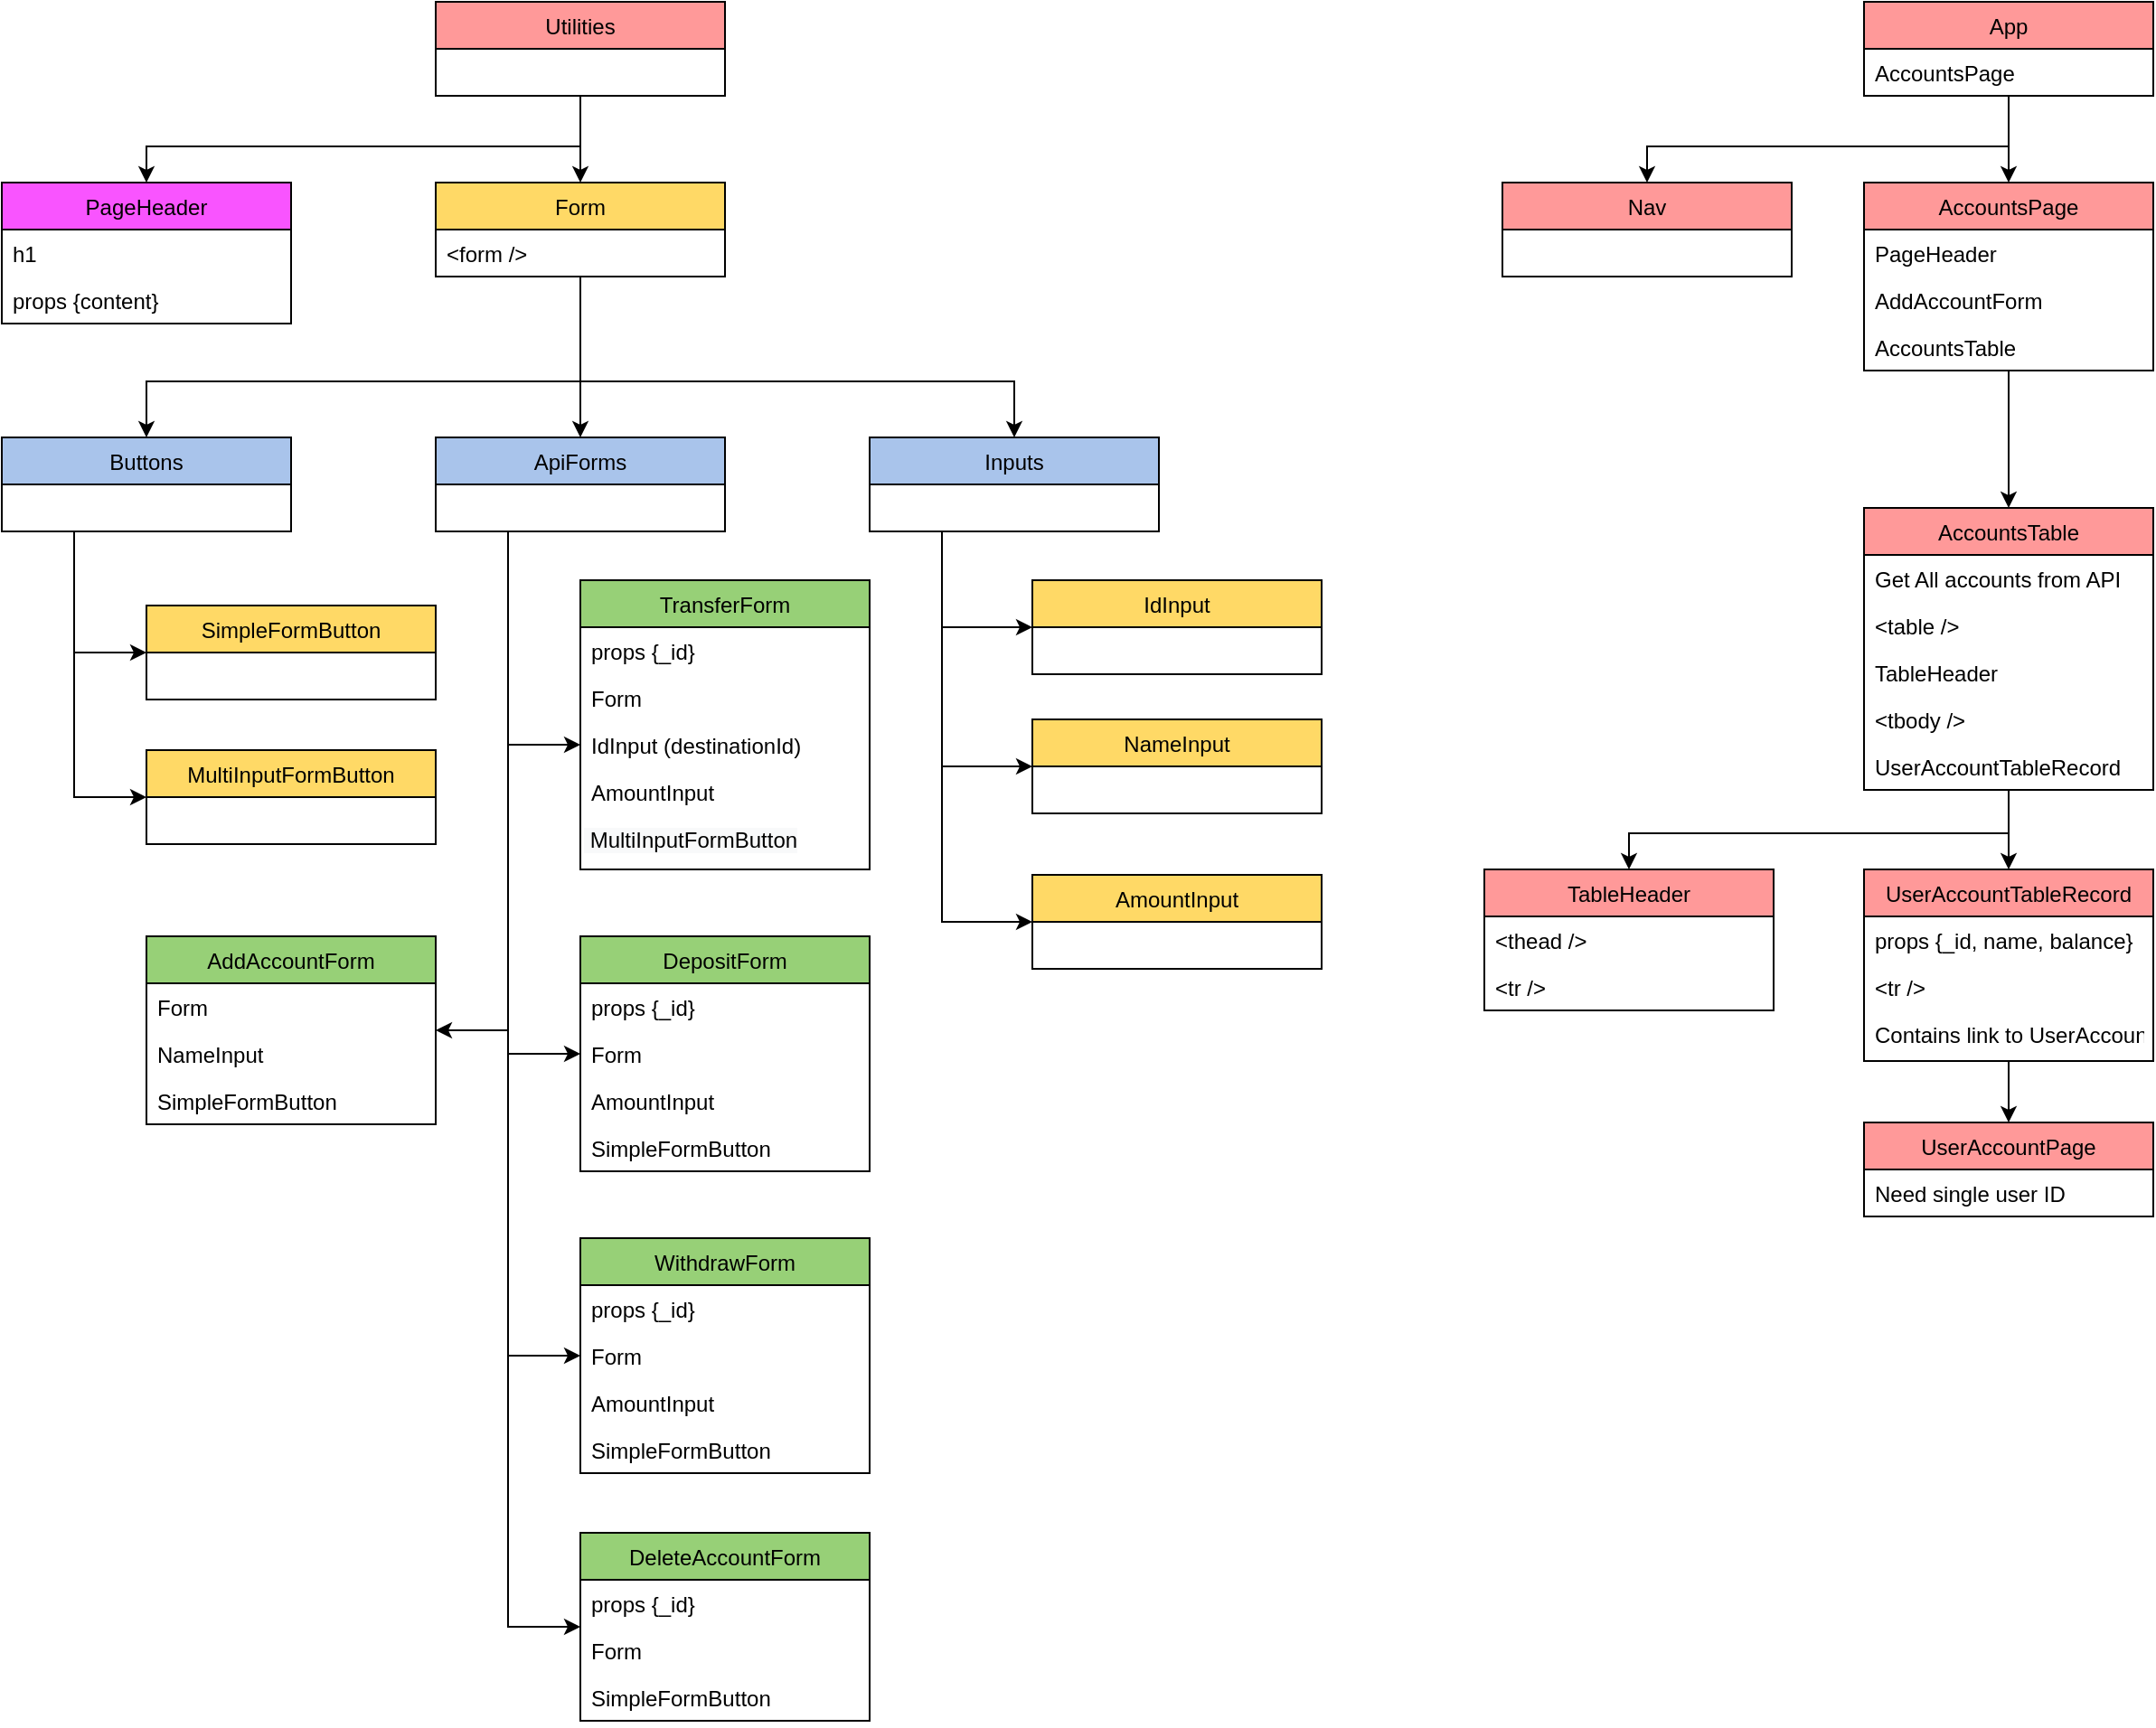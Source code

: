 <mxfile version="14.7.2" type="device"><diagram id="oZaKRLMcsHGucPhEcsXH" name="Page-1"><mxGraphModel dx="3048" dy="1009" grid="1" gridSize="10" guides="1" tooltips="1" connect="1" arrows="1" fold="1" page="1" pageScale="1" pageWidth="1169" pageHeight="1654" math="0" shadow="0"><root><mxCell id="0"/><mxCell id="1" parent="0"/><mxCell id="9vhXa7gc6AhrvOmEVeZ7-134" style="edgeStyle=orthogonalEdgeStyle;rounded=0;orthogonalLoop=1;jettySize=auto;html=1;entryX=0.5;entryY=0;entryDx=0;entryDy=0;" edge="1" parent="1" source="9vhXa7gc6AhrvOmEVeZ7-1" target="9vhXa7gc6AhrvOmEVeZ7-5"><mxGeometry relative="1" as="geometry"/></mxCell><mxCell id="9vhXa7gc6AhrvOmEVeZ7-135" style="edgeStyle=orthogonalEdgeStyle;rounded=0;orthogonalLoop=1;jettySize=auto;html=1;" edge="1" parent="1" source="9vhXa7gc6AhrvOmEVeZ7-1" target="9vhXa7gc6AhrvOmEVeZ7-17"><mxGeometry relative="1" as="geometry"><Array as="points"><mxPoint x="630" y="120"/><mxPoint x="430" y="120"/></Array></mxGeometry></mxCell><mxCell id="9vhXa7gc6AhrvOmEVeZ7-1" value="App" style="swimlane;fontStyle=0;childLayout=stackLayout;horizontal=1;startSize=26;horizontalStack=0;resizeParent=1;resizeParentMax=0;resizeLast=0;collapsible=1;marginBottom=0;fillColor=#FF9999;" vertex="1" parent="1"><mxGeometry x="550" y="40" width="160" height="52" as="geometry"/></mxCell><mxCell id="9vhXa7gc6AhrvOmEVeZ7-65" value="AccountsPage" style="text;strokeColor=none;fillColor=none;align=left;verticalAlign=top;spacingLeft=4;spacingRight=4;overflow=hidden;rotatable=0;points=[[0,0.5],[1,0.5]];portConstraint=eastwest;" vertex="1" parent="9vhXa7gc6AhrvOmEVeZ7-1"><mxGeometry y="26" width="160" height="26" as="geometry"/></mxCell><mxCell id="9vhXa7gc6AhrvOmEVeZ7-131" style="edgeStyle=orthogonalEdgeStyle;rounded=0;orthogonalLoop=1;jettySize=auto;html=1;entryX=0.5;entryY=0;entryDx=0;entryDy=0;" edge="1" parent="1" source="9vhXa7gc6AhrvOmEVeZ7-5" target="9vhXa7gc6AhrvOmEVeZ7-13"><mxGeometry relative="1" as="geometry"/></mxCell><mxCell id="9vhXa7gc6AhrvOmEVeZ7-5" value="AccountsPage" style="swimlane;fontStyle=0;childLayout=stackLayout;horizontal=1;startSize=26;horizontalStack=0;resizeParent=1;resizeParentMax=0;resizeLast=0;collapsible=1;marginBottom=0;fillColor=#FF9999;" vertex="1" parent="1"><mxGeometry x="550" y="140" width="160" height="104" as="geometry"/></mxCell><mxCell id="9vhXa7gc6AhrvOmEVeZ7-61" value="PageHeader" style="text;strokeColor=none;fillColor=none;align=left;verticalAlign=top;spacingLeft=4;spacingRight=4;overflow=hidden;rotatable=0;points=[[0,0.5],[1,0.5]];portConstraint=eastwest;" vertex="1" parent="9vhXa7gc6AhrvOmEVeZ7-5"><mxGeometry y="26" width="160" height="26" as="geometry"/></mxCell><mxCell id="9vhXa7gc6AhrvOmEVeZ7-62" value="AddAccountForm" style="text;strokeColor=none;fillColor=none;align=left;verticalAlign=top;spacingLeft=4;spacingRight=4;overflow=hidden;rotatable=0;points=[[0,0.5],[1,0.5]];portConstraint=eastwest;" vertex="1" parent="9vhXa7gc6AhrvOmEVeZ7-5"><mxGeometry y="52" width="160" height="26" as="geometry"/></mxCell><mxCell id="9vhXa7gc6AhrvOmEVeZ7-63" value="AccountsTable" style="text;strokeColor=none;fillColor=none;align=left;verticalAlign=top;spacingLeft=4;spacingRight=4;overflow=hidden;rotatable=0;points=[[0,0.5],[1,0.5]];portConstraint=eastwest;" vertex="1" parent="9vhXa7gc6AhrvOmEVeZ7-5"><mxGeometry y="78" width="160" height="26" as="geometry"/></mxCell><mxCell id="9vhXa7gc6AhrvOmEVeZ7-136" style="edgeStyle=orthogonalEdgeStyle;rounded=0;orthogonalLoop=1;jettySize=auto;html=1;entryX=0.5;entryY=0;entryDx=0;entryDy=0;" edge="1" parent="1" target="9vhXa7gc6AhrvOmEVeZ7-22"><mxGeometry relative="1" as="geometry"><mxPoint x="630" y="526" as="sourcePoint"/></mxGeometry></mxCell><mxCell id="9vhXa7gc6AhrvOmEVeZ7-164" style="edgeStyle=orthogonalEdgeStyle;rounded=0;orthogonalLoop=1;jettySize=auto;html=1;entryX=0.5;entryY=0;entryDx=0;entryDy=0;" edge="1" parent="1" source="9vhXa7gc6AhrvOmEVeZ7-13" target="9vhXa7gc6AhrvOmEVeZ7-22"><mxGeometry relative="1" as="geometry"/></mxCell><mxCell id="9vhXa7gc6AhrvOmEVeZ7-165" style="edgeStyle=orthogonalEdgeStyle;rounded=0;orthogonalLoop=1;jettySize=auto;html=1;entryX=0.5;entryY=0;entryDx=0;entryDy=0;" edge="1" parent="1" source="9vhXa7gc6AhrvOmEVeZ7-13" target="9vhXa7gc6AhrvOmEVeZ7-156"><mxGeometry relative="1" as="geometry"><Array as="points"><mxPoint x="630" y="500"/><mxPoint x="420" y="500"/></Array></mxGeometry></mxCell><mxCell id="9vhXa7gc6AhrvOmEVeZ7-13" value="AccountsTable" style="swimlane;fontStyle=0;childLayout=stackLayout;horizontal=1;startSize=26;horizontalStack=0;resizeParent=1;resizeParentMax=0;resizeLast=0;collapsible=1;marginBottom=0;fillColor=#FF9999;" vertex="1" parent="1"><mxGeometry x="550" y="320" width="160" height="156" as="geometry"/></mxCell><mxCell id="9vhXa7gc6AhrvOmEVeZ7-66" value="Get All accounts from API&#10;" style="text;strokeColor=none;fillColor=none;align=left;verticalAlign=top;spacingLeft=4;spacingRight=4;overflow=hidden;rotatable=0;points=[[0,0.5],[1,0.5]];portConstraint=eastwest;" vertex="1" parent="9vhXa7gc6AhrvOmEVeZ7-13"><mxGeometry y="26" width="160" height="26" as="geometry"/></mxCell><mxCell id="9vhXa7gc6AhrvOmEVeZ7-128" value="&lt;table /&gt;" style="text;strokeColor=none;fillColor=none;align=left;verticalAlign=top;spacingLeft=4;spacingRight=4;overflow=hidden;rotatable=0;points=[[0,0.5],[1,0.5]];portConstraint=eastwest;" vertex="1" parent="9vhXa7gc6AhrvOmEVeZ7-13"><mxGeometry y="52" width="160" height="26" as="geometry"/></mxCell><mxCell id="9vhXa7gc6AhrvOmEVeZ7-155" value="TableHeader" style="text;strokeColor=none;fillColor=none;align=left;verticalAlign=top;spacingLeft=4;spacingRight=4;overflow=hidden;rotatable=0;points=[[0,0.5],[1,0.5]];portConstraint=eastwest;" vertex="1" parent="9vhXa7gc6AhrvOmEVeZ7-13"><mxGeometry y="78" width="160" height="26" as="geometry"/></mxCell><mxCell id="9vhXa7gc6AhrvOmEVeZ7-162" value="&lt;tbody /&gt;" style="text;strokeColor=none;fillColor=none;align=left;verticalAlign=top;spacingLeft=4;spacingRight=4;overflow=hidden;rotatable=0;points=[[0,0.5],[1,0.5]];portConstraint=eastwest;" vertex="1" parent="9vhXa7gc6AhrvOmEVeZ7-13"><mxGeometry y="104" width="160" height="26" as="geometry"/></mxCell><mxCell id="9vhXa7gc6AhrvOmEVeZ7-36" value="UserAccountTableRecord" style="text;strokeColor=none;fillColor=none;align=left;verticalAlign=top;spacingLeft=4;spacingRight=4;overflow=hidden;rotatable=0;points=[[0,0.5],[1,0.5]];portConstraint=eastwest;" vertex="1" parent="9vhXa7gc6AhrvOmEVeZ7-13"><mxGeometry y="130" width="160" height="26" as="geometry"/></mxCell><mxCell id="9vhXa7gc6AhrvOmEVeZ7-17" value="Nav" style="swimlane;fontStyle=0;childLayout=stackLayout;horizontal=1;startSize=26;horizontalStack=0;resizeParent=1;resizeParentMax=0;resizeLast=0;collapsible=1;marginBottom=0;fillColor=#FF9999;" vertex="1" parent="1"><mxGeometry x="350" y="140" width="160" height="52" as="geometry"/></mxCell><mxCell id="9vhXa7gc6AhrvOmEVeZ7-18" value="AddAccountForm" style="swimlane;fontStyle=0;childLayout=stackLayout;horizontal=1;startSize=26;horizontalStack=0;resizeParent=1;resizeParentMax=0;resizeLast=0;collapsible=1;marginBottom=0;fillColor=#97D077;" vertex="1" parent="1"><mxGeometry x="-400" y="557" width="160" height="104" as="geometry"/></mxCell><mxCell id="9vhXa7gc6AhrvOmEVeZ7-50" value="Form" style="text;strokeColor=none;fillColor=none;align=left;verticalAlign=top;spacingLeft=4;spacingRight=4;overflow=hidden;rotatable=0;points=[[0,0.5],[1,0.5]];portConstraint=eastwest;" vertex="1" parent="9vhXa7gc6AhrvOmEVeZ7-18"><mxGeometry y="26" width="160" height="26" as="geometry"/></mxCell><mxCell id="9vhXa7gc6AhrvOmEVeZ7-52" value="NameInput" style="text;strokeColor=none;fillColor=none;align=left;verticalAlign=top;spacingLeft=4;spacingRight=4;overflow=hidden;rotatable=0;points=[[0,0.5],[1,0.5]];portConstraint=eastwest;" vertex="1" parent="9vhXa7gc6AhrvOmEVeZ7-18"><mxGeometry y="52" width="160" height="26" as="geometry"/></mxCell><mxCell id="9vhXa7gc6AhrvOmEVeZ7-53" value="SimpleFormButton" style="text;strokeColor=none;fillColor=none;align=left;verticalAlign=top;spacingLeft=4;spacingRight=4;overflow=hidden;rotatable=0;points=[[0,0.5],[1,0.5]];portConstraint=eastwest;" vertex="1" parent="9vhXa7gc6AhrvOmEVeZ7-18"><mxGeometry y="78" width="160" height="26" as="geometry"/></mxCell><mxCell id="9vhXa7gc6AhrvOmEVeZ7-137" style="edgeStyle=orthogonalEdgeStyle;rounded=0;orthogonalLoop=1;jettySize=auto;html=1;entryX=0.5;entryY=0;entryDx=0;entryDy=0;" edge="1" parent="1" source="9vhXa7gc6AhrvOmEVeZ7-22" target="9vhXa7gc6AhrvOmEVeZ7-24"><mxGeometry relative="1" as="geometry"/></mxCell><mxCell id="9vhXa7gc6AhrvOmEVeZ7-22" value="UserAccountTableRecord" style="swimlane;fontStyle=0;childLayout=stackLayout;horizontal=1;startSize=26;horizontalStack=0;resizeParent=1;resizeParentMax=0;resizeLast=0;collapsible=1;marginBottom=0;fillColor=#FF9999;" vertex="1" parent="1"><mxGeometry x="550" y="520" width="160" height="106" as="geometry"/></mxCell><mxCell id="9vhXa7gc6AhrvOmEVeZ7-54" value="props {_id, name, balance}" style="text;strokeColor=none;fillColor=none;align=left;verticalAlign=top;spacingLeft=4;spacingRight=4;overflow=hidden;rotatable=0;points=[[0,0.5],[1,0.5]];portConstraint=eastwest;" vertex="1" parent="9vhXa7gc6AhrvOmEVeZ7-22"><mxGeometry y="26" width="160" height="26" as="geometry"/></mxCell><mxCell id="9vhXa7gc6AhrvOmEVeZ7-161" value="&lt;tr /&gt;" style="text;strokeColor=none;fillColor=none;align=left;verticalAlign=top;spacingLeft=4;spacingRight=4;overflow=hidden;rotatable=0;points=[[0,0.5],[1,0.5]];portConstraint=eastwest;" vertex="1" parent="9vhXa7gc6AhrvOmEVeZ7-22"><mxGeometry y="52" width="160" height="26" as="geometry"/></mxCell><mxCell id="9vhXa7gc6AhrvOmEVeZ7-67" value="Contains link to UserAccountPage" style="text;strokeColor=none;fillColor=none;align=left;verticalAlign=top;spacingLeft=4;spacingRight=4;overflow=hidden;rotatable=0;points=[[0,0.5],[1,0.5]];portConstraint=eastwest;" vertex="1" parent="9vhXa7gc6AhrvOmEVeZ7-22"><mxGeometry y="78" width="160" height="28" as="geometry"/></mxCell><mxCell id="9vhXa7gc6AhrvOmEVeZ7-24" value="UserAccountPage" style="swimlane;fontStyle=0;childLayout=stackLayout;horizontal=1;startSize=26;horizontalStack=0;resizeParent=1;resizeParentMax=0;resizeLast=0;collapsible=1;marginBottom=0;fillColor=#FF9999;" vertex="1" parent="1"><mxGeometry x="550" y="660" width="160" height="52" as="geometry"/></mxCell><mxCell id="9vhXa7gc6AhrvOmEVeZ7-27" value="TransferForm" style="swimlane;fontStyle=0;childLayout=stackLayout;horizontal=1;startSize=26;horizontalStack=0;resizeParent=1;resizeParentMax=0;resizeLast=0;collapsible=1;marginBottom=0;fillColor=#97D077;" vertex="1" parent="1"><mxGeometry x="-160" y="360" width="160" height="160" as="geometry"/></mxCell><mxCell id="9vhXa7gc6AhrvOmEVeZ7-70" value="props {_id}" style="text;strokeColor=none;fillColor=none;align=left;verticalAlign=top;spacingLeft=4;spacingRight=4;overflow=hidden;rotatable=0;points=[[0,0.5],[1,0.5]];portConstraint=eastwest;" vertex="1" parent="9vhXa7gc6AhrvOmEVeZ7-27"><mxGeometry y="26" width="160" height="26" as="geometry"/></mxCell><mxCell id="9vhXa7gc6AhrvOmEVeZ7-74" value="Form" style="text;strokeColor=none;fillColor=none;align=left;verticalAlign=top;spacingLeft=4;spacingRight=4;overflow=hidden;rotatable=0;points=[[0,0.5],[1,0.5]];portConstraint=eastwest;" vertex="1" parent="9vhXa7gc6AhrvOmEVeZ7-27"><mxGeometry y="52" width="160" height="26" as="geometry"/></mxCell><mxCell id="9vhXa7gc6AhrvOmEVeZ7-78" value="IdInput (destinationId)" style="text;strokeColor=none;fillColor=none;align=left;verticalAlign=top;spacingLeft=4;spacingRight=4;overflow=hidden;rotatable=0;points=[[0,0.5],[1,0.5]];portConstraint=eastwest;" vertex="1" parent="9vhXa7gc6AhrvOmEVeZ7-27"><mxGeometry y="78" width="160" height="26" as="geometry"/></mxCell><mxCell id="9vhXa7gc6AhrvOmEVeZ7-77" value="AmountInput" style="text;strokeColor=none;fillColor=none;align=left;verticalAlign=top;spacingLeft=4;spacingRight=4;overflow=hidden;rotatable=0;points=[[0,0.5],[1,0.5]];portConstraint=eastwest;" vertex="1" parent="9vhXa7gc6AhrvOmEVeZ7-27"><mxGeometry y="104" width="160" height="26" as="geometry"/></mxCell><mxCell id="9vhXa7gc6AhrvOmEVeZ7-153" value="&lt;span style=&quot;color: rgb(0 , 0 , 0) ; font-family: &amp;#34;helvetica&amp;#34; ; font-size: 12px ; font-style: normal ; font-weight: 400 ; letter-spacing: normal ; text-align: center ; text-indent: 0px ; text-transform: none ; word-spacing: 0px ; background-color: rgb(248 , 249 , 250) ; display: inline ; float: none&quot;&gt;&amp;nbsp;MultiInputFormButton&lt;/span&gt;" style="text;whiteSpace=wrap;html=1;" vertex="1" parent="9vhXa7gc6AhrvOmEVeZ7-27"><mxGeometry y="130" width="160" height="30" as="geometry"/></mxCell><mxCell id="9vhXa7gc6AhrvOmEVeZ7-28" value="WithdrawForm" style="swimlane;fontStyle=0;childLayout=stackLayout;horizontal=1;startSize=26;horizontalStack=0;resizeParent=1;resizeParentMax=0;resizeLast=0;collapsible=1;marginBottom=0;fillColor=#97D077;" vertex="1" parent="1"><mxGeometry x="-160" y="724" width="160" height="130" as="geometry"/></mxCell><mxCell id="9vhXa7gc6AhrvOmEVeZ7-71" value="props {_id}" style="text;strokeColor=none;fillColor=none;align=left;verticalAlign=top;spacingLeft=4;spacingRight=4;overflow=hidden;rotatable=0;points=[[0,0.5],[1,0.5]];portConstraint=eastwest;" vertex="1" parent="9vhXa7gc6AhrvOmEVeZ7-28"><mxGeometry y="26" width="160" height="26" as="geometry"/></mxCell><mxCell id="9vhXa7gc6AhrvOmEVeZ7-75" value="Form" style="text;strokeColor=none;fillColor=none;align=left;verticalAlign=top;spacingLeft=4;spacingRight=4;overflow=hidden;rotatable=0;points=[[0,0.5],[1,0.5]];portConstraint=eastwest;" vertex="1" parent="9vhXa7gc6AhrvOmEVeZ7-28"><mxGeometry y="52" width="160" height="26" as="geometry"/></mxCell><mxCell id="9vhXa7gc6AhrvOmEVeZ7-79" value="AmountInput" style="text;strokeColor=none;fillColor=none;align=left;verticalAlign=top;spacingLeft=4;spacingRight=4;overflow=hidden;rotatable=0;points=[[0,0.5],[1,0.5]];portConstraint=eastwest;" vertex="1" parent="9vhXa7gc6AhrvOmEVeZ7-28"><mxGeometry y="78" width="160" height="26" as="geometry"/></mxCell><mxCell id="9vhXa7gc6AhrvOmEVeZ7-152" value="SimpleFormButton" style="text;strokeColor=none;fillColor=none;align=left;verticalAlign=top;spacingLeft=4;spacingRight=4;overflow=hidden;rotatable=0;points=[[0,0.5],[1,0.5]];portConstraint=eastwest;" vertex="1" parent="9vhXa7gc6AhrvOmEVeZ7-28"><mxGeometry y="104" width="160" height="26" as="geometry"/></mxCell><mxCell id="9vhXa7gc6AhrvOmEVeZ7-29" value="DepositForm" style="swimlane;fontStyle=0;childLayout=stackLayout;horizontal=1;startSize=26;horizontalStack=0;resizeParent=1;resizeParentMax=0;resizeLast=0;collapsible=1;marginBottom=0;fillColor=#97D077;" vertex="1" parent="1"><mxGeometry x="-160" y="557" width="160" height="130" as="geometry"/></mxCell><mxCell id="9vhXa7gc6AhrvOmEVeZ7-69" value="props {_id}" style="text;strokeColor=none;fillColor=none;align=left;verticalAlign=top;spacingLeft=4;spacingRight=4;overflow=hidden;rotatable=0;points=[[0,0.5],[1,0.5]];portConstraint=eastwest;" vertex="1" parent="9vhXa7gc6AhrvOmEVeZ7-29"><mxGeometry y="26" width="160" height="26" as="geometry"/></mxCell><mxCell id="9vhXa7gc6AhrvOmEVeZ7-73" value="Form" style="text;strokeColor=none;fillColor=none;align=left;verticalAlign=top;spacingLeft=4;spacingRight=4;overflow=hidden;rotatable=0;points=[[0,0.5],[1,0.5]];portConstraint=eastwest;" vertex="1" parent="9vhXa7gc6AhrvOmEVeZ7-29"><mxGeometry y="52" width="160" height="26" as="geometry"/></mxCell><mxCell id="9vhXa7gc6AhrvOmEVeZ7-76" value="AmountInput" style="text;strokeColor=none;fillColor=none;align=left;verticalAlign=top;spacingLeft=4;spacingRight=4;overflow=hidden;rotatable=0;points=[[0,0.5],[1,0.5]];portConstraint=eastwest;" vertex="1" parent="9vhXa7gc6AhrvOmEVeZ7-29"><mxGeometry y="78" width="160" height="26" as="geometry"/></mxCell><mxCell id="9vhXa7gc6AhrvOmEVeZ7-150" value="SimpleFormButton" style="text;strokeColor=none;fillColor=none;align=left;verticalAlign=top;spacingLeft=4;spacingRight=4;overflow=hidden;rotatable=0;points=[[0,0.5],[1,0.5]];portConstraint=eastwest;" vertex="1" parent="9vhXa7gc6AhrvOmEVeZ7-29"><mxGeometry y="104" width="160" height="26" as="geometry"/></mxCell><mxCell id="9vhXa7gc6AhrvOmEVeZ7-39" value="DeleteAccountForm" style="swimlane;fontStyle=0;childLayout=stackLayout;horizontal=1;startSize=26;horizontalStack=0;resizeParent=1;resizeParentMax=0;resizeLast=0;collapsible=1;marginBottom=0;fillColor=#97D077;" vertex="1" parent="1"><mxGeometry x="-160" y="887" width="160" height="104" as="geometry"/></mxCell><mxCell id="9vhXa7gc6AhrvOmEVeZ7-43" value="Need single user ID" style="text;strokeColor=none;fillColor=none;align=left;verticalAlign=top;spacingLeft=4;spacingRight=4;overflow=hidden;rotatable=0;points=[[0,0.5],[1,0.5]];portConstraint=eastwest;" vertex="1" parent="1"><mxGeometry x="550" y="686" width="160" height="26" as="geometry"/></mxCell><mxCell id="9vhXa7gc6AhrvOmEVeZ7-44" value="PageHeader" style="swimlane;fontStyle=0;childLayout=stackLayout;horizontal=1;startSize=26;horizontalStack=0;resizeParent=1;resizeParentMax=0;resizeLast=0;collapsible=1;marginBottom=0;fillColor=#F954FF;" vertex="1" parent="1"><mxGeometry x="-480" y="140" width="160" height="78" as="geometry"/></mxCell><mxCell id="9vhXa7gc6AhrvOmEVeZ7-45" value="h1" style="text;strokeColor=none;fillColor=none;align=left;verticalAlign=top;spacingLeft=4;spacingRight=4;overflow=hidden;rotatable=0;points=[[0,0.5],[1,0.5]];portConstraint=eastwest;" vertex="1" parent="9vhXa7gc6AhrvOmEVeZ7-44"><mxGeometry y="26" width="160" height="26" as="geometry"/></mxCell><mxCell id="9vhXa7gc6AhrvOmEVeZ7-46" value="props {content}" style="text;strokeColor=none;fillColor=none;align=left;verticalAlign=top;spacingLeft=4;spacingRight=4;overflow=hidden;rotatable=0;points=[[0,0.5],[1,0.5]];portConstraint=eastwest;" vertex="1" parent="9vhXa7gc6AhrvOmEVeZ7-44"><mxGeometry y="52" width="160" height="26" as="geometry"/></mxCell><mxCell id="9vhXa7gc6AhrvOmEVeZ7-177" style="edgeStyle=orthogonalEdgeStyle;rounded=0;orthogonalLoop=1;jettySize=auto;html=1;entryX=0.5;entryY=0;entryDx=0;entryDy=0;" edge="1" parent="1" source="9vhXa7gc6AhrvOmEVeZ7-101" target="9vhXa7gc6AhrvOmEVeZ7-174"><mxGeometry relative="1" as="geometry"/></mxCell><mxCell id="9vhXa7gc6AhrvOmEVeZ7-178" style="edgeStyle=orthogonalEdgeStyle;rounded=0;orthogonalLoop=1;jettySize=auto;html=1;entryX=0.5;entryY=0;entryDx=0;entryDy=0;" edge="1" parent="1" source="9vhXa7gc6AhrvOmEVeZ7-101" target="9vhXa7gc6AhrvOmEVeZ7-172"><mxGeometry relative="1" as="geometry"><Array as="points"><mxPoint x="-160" y="250"/><mxPoint x="-400" y="250"/></Array></mxGeometry></mxCell><mxCell id="9vhXa7gc6AhrvOmEVeZ7-179" style="edgeStyle=orthogonalEdgeStyle;rounded=0;orthogonalLoop=1;jettySize=auto;html=1;entryX=0.5;entryY=0;entryDx=0;entryDy=0;" edge="1" parent="1" source="9vhXa7gc6AhrvOmEVeZ7-101" target="9vhXa7gc6AhrvOmEVeZ7-170"><mxGeometry relative="1" as="geometry"><Array as="points"><mxPoint x="-160" y="250"/><mxPoint x="80" y="250"/></Array></mxGeometry></mxCell><mxCell id="9vhXa7gc6AhrvOmEVeZ7-101" value="Form" style="swimlane;fontStyle=0;childLayout=stackLayout;horizontal=1;startSize=26;horizontalStack=0;resizeParent=1;resizeParentMax=0;resizeLast=0;collapsible=1;marginBottom=0;fillColor=#FFD966;" vertex="1" parent="1"><mxGeometry x="-240" y="140" width="160" height="52" as="geometry"/></mxCell><mxCell id="9vhXa7gc6AhrvOmEVeZ7-125" value="&lt;form /&gt;" style="text;strokeColor=none;fillColor=none;align=left;verticalAlign=top;spacingLeft=4;spacingRight=4;overflow=hidden;rotatable=0;points=[[0,0.5],[1,0.5]];portConstraint=eastwest;" vertex="1" parent="9vhXa7gc6AhrvOmEVeZ7-101"><mxGeometry y="26" width="160" height="26" as="geometry"/></mxCell><mxCell id="9vhXa7gc6AhrvOmEVeZ7-142" style="edgeStyle=orthogonalEdgeStyle;rounded=0;orthogonalLoop=1;jettySize=auto;html=1;" edge="1" parent="1" source="9vhXa7gc6AhrvOmEVeZ7-104" target="9vhXa7gc6AhrvOmEVeZ7-101"><mxGeometry relative="1" as="geometry"><Array as="points"><mxPoint x="-160" y="150"/><mxPoint x="-160" y="150"/></Array></mxGeometry></mxCell><mxCell id="9vhXa7gc6AhrvOmEVeZ7-154" style="edgeStyle=orthogonalEdgeStyle;rounded=0;orthogonalLoop=1;jettySize=auto;html=1;entryX=0.5;entryY=0;entryDx=0;entryDy=0;" edge="1" parent="1" source="9vhXa7gc6AhrvOmEVeZ7-104" target="9vhXa7gc6AhrvOmEVeZ7-44"><mxGeometry relative="1" as="geometry"><Array as="points"><mxPoint x="-160" y="120"/></Array></mxGeometry></mxCell><mxCell id="9vhXa7gc6AhrvOmEVeZ7-104" value="Utilities" style="swimlane;fontStyle=0;childLayout=stackLayout;horizontal=1;startSize=26;horizontalStack=0;resizeParent=1;resizeParentMax=0;resizeLast=0;collapsible=1;marginBottom=0;fillColor=#FF9999;" vertex="1" parent="1"><mxGeometry x="-240" y="40" width="160" height="52" as="geometry"/></mxCell><mxCell id="9vhXa7gc6AhrvOmEVeZ7-106" value="NameInput" style="swimlane;fontStyle=0;childLayout=stackLayout;horizontal=1;startSize=26;horizontalStack=0;resizeParent=1;resizeParentMax=0;resizeLast=0;collapsible=1;marginBottom=0;fillColor=#FFD966;" vertex="1" parent="1"><mxGeometry x="90" y="437" width="160" height="52" as="geometry"/></mxCell><mxCell id="9vhXa7gc6AhrvOmEVeZ7-112" value="IdInput" style="swimlane;fontStyle=0;childLayout=stackLayout;horizontal=1;startSize=26;horizontalStack=0;resizeParent=1;resizeParentMax=0;resizeLast=0;collapsible=1;marginBottom=0;fillColor=#FFD966;" vertex="1" parent="1"><mxGeometry x="90" y="360" width="160" height="52" as="geometry"/></mxCell><mxCell id="9vhXa7gc6AhrvOmEVeZ7-115" value="AmountInput" style="swimlane;fontStyle=0;childLayout=stackLayout;horizontal=1;startSize=26;horizontalStack=0;resizeParent=1;resizeParentMax=0;resizeLast=0;collapsible=1;marginBottom=0;fillColor=#FFD966;" vertex="1" parent="1"><mxGeometry x="90" y="523" width="160" height="52" as="geometry"/></mxCell><mxCell id="9vhXa7gc6AhrvOmEVeZ7-126" value="SimpleFormButton" style="swimlane;fontStyle=0;childLayout=stackLayout;horizontal=1;startSize=26;horizontalStack=0;resizeParent=1;resizeParentMax=0;resizeLast=0;collapsible=1;marginBottom=0;fillColor=#FFD966;" vertex="1" parent="1"><mxGeometry x="-400" y="374" width="160" height="52" as="geometry"/></mxCell><mxCell id="9vhXa7gc6AhrvOmEVeZ7-147" value="MultiInputFormButton" style="swimlane;fontStyle=0;childLayout=stackLayout;horizontal=1;startSize=26;horizontalStack=0;resizeParent=1;resizeParentMax=0;resizeLast=0;collapsible=1;marginBottom=0;fillColor=#FFD966;" vertex="1" parent="1"><mxGeometry x="-400" y="454" width="160" height="52" as="geometry"/></mxCell><mxCell id="9vhXa7gc6AhrvOmEVeZ7-156" value="TableHeader" style="swimlane;fontStyle=0;childLayout=stackLayout;horizontal=1;startSize=26;horizontalStack=0;resizeParent=1;resizeParentMax=0;resizeLast=0;collapsible=1;marginBottom=0;fillColor=#FF9999;" vertex="1" parent="1"><mxGeometry x="340" y="520" width="160" height="78" as="geometry"/></mxCell><mxCell id="9vhXa7gc6AhrvOmEVeZ7-158" value="&lt;thead /&gt;" style="text;strokeColor=none;fillColor=none;align=left;verticalAlign=top;spacingLeft=4;spacingRight=4;overflow=hidden;rotatable=0;points=[[0,0.5],[1,0.5]];portConstraint=eastwest;" vertex="1" parent="9vhXa7gc6AhrvOmEVeZ7-156"><mxGeometry y="26" width="160" height="26" as="geometry"/></mxCell><mxCell id="9vhXa7gc6AhrvOmEVeZ7-166" value="&lt;tr /&gt;" style="text;strokeColor=none;fillColor=none;align=left;verticalAlign=top;spacingLeft=4;spacingRight=4;overflow=hidden;rotatable=0;points=[[0,0.5],[1,0.5]];portConstraint=eastwest;" vertex="1" parent="9vhXa7gc6AhrvOmEVeZ7-156"><mxGeometry y="52" width="160" height="26" as="geometry"/></mxCell><mxCell id="9vhXa7gc6AhrvOmEVeZ7-187" style="edgeStyle=orthogonalEdgeStyle;rounded=0;orthogonalLoop=1;jettySize=auto;html=1;entryX=0;entryY=0.5;entryDx=0;entryDy=0;" edge="1" parent="1" source="9vhXa7gc6AhrvOmEVeZ7-170" target="9vhXa7gc6AhrvOmEVeZ7-115"><mxGeometry relative="1" as="geometry"><Array as="points"><mxPoint x="40" y="549"/></Array></mxGeometry></mxCell><mxCell id="9vhXa7gc6AhrvOmEVeZ7-188" style="edgeStyle=orthogonalEdgeStyle;rounded=0;orthogonalLoop=1;jettySize=auto;html=1;entryX=0;entryY=0.5;entryDx=0;entryDy=0;" edge="1" parent="1" source="9vhXa7gc6AhrvOmEVeZ7-170" target="9vhXa7gc6AhrvOmEVeZ7-106"><mxGeometry relative="1" as="geometry"><Array as="points"><mxPoint x="40" y="463"/></Array></mxGeometry></mxCell><mxCell id="9vhXa7gc6AhrvOmEVeZ7-189" style="edgeStyle=orthogonalEdgeStyle;rounded=0;orthogonalLoop=1;jettySize=auto;html=1;entryX=0;entryY=0.5;entryDx=0;entryDy=0;" edge="1" parent="1" source="9vhXa7gc6AhrvOmEVeZ7-170" target="9vhXa7gc6AhrvOmEVeZ7-112"><mxGeometry relative="1" as="geometry"><Array as="points"><mxPoint x="40" y="386"/></Array></mxGeometry></mxCell><mxCell id="9vhXa7gc6AhrvOmEVeZ7-170" value="Inputs" style="swimlane;fontStyle=0;childLayout=stackLayout;horizontal=1;startSize=26;horizontalStack=0;resizeParent=1;resizeParentMax=0;resizeLast=0;collapsible=1;marginBottom=0;fillColor=#A9C4EB;" vertex="1" parent="1"><mxGeometry y="281" width="160" height="52" as="geometry"/></mxCell><mxCell id="9vhXa7gc6AhrvOmEVeZ7-190" style="edgeStyle=orthogonalEdgeStyle;rounded=0;orthogonalLoop=1;jettySize=auto;html=1;entryX=0;entryY=0.5;entryDx=0;entryDy=0;" edge="1" parent="1" source="9vhXa7gc6AhrvOmEVeZ7-172" target="9vhXa7gc6AhrvOmEVeZ7-147"><mxGeometry relative="1" as="geometry"><Array as="points"><mxPoint x="-440" y="480"/></Array></mxGeometry></mxCell><mxCell id="9vhXa7gc6AhrvOmEVeZ7-191" style="edgeStyle=orthogonalEdgeStyle;rounded=0;orthogonalLoop=1;jettySize=auto;html=1;entryX=0;entryY=0.5;entryDx=0;entryDy=0;" edge="1" parent="1" source="9vhXa7gc6AhrvOmEVeZ7-172" target="9vhXa7gc6AhrvOmEVeZ7-126"><mxGeometry relative="1" as="geometry"><Array as="points"><mxPoint x="-440" y="400"/></Array></mxGeometry></mxCell><mxCell id="9vhXa7gc6AhrvOmEVeZ7-172" value="Buttons" style="swimlane;fontStyle=0;childLayout=stackLayout;horizontal=1;startSize=26;horizontalStack=0;resizeParent=1;resizeParentMax=0;resizeLast=0;collapsible=1;marginBottom=0;fillColor=#A9C4EB;" vertex="1" parent="1"><mxGeometry x="-480" y="281" width="160" height="52" as="geometry"/></mxCell><mxCell id="9vhXa7gc6AhrvOmEVeZ7-180" style="edgeStyle=orthogonalEdgeStyle;rounded=0;orthogonalLoop=1;jettySize=auto;html=1;entryX=0;entryY=0.5;entryDx=0;entryDy=0;" edge="1" parent="1" source="9vhXa7gc6AhrvOmEVeZ7-174" target="9vhXa7gc6AhrvOmEVeZ7-78"><mxGeometry relative="1" as="geometry"><Array as="points"><mxPoint x="-200" y="451"/></Array></mxGeometry></mxCell><mxCell id="9vhXa7gc6AhrvOmEVeZ7-181" style="edgeStyle=orthogonalEdgeStyle;rounded=0;orthogonalLoop=1;jettySize=auto;html=1;entryX=0;entryY=0.5;entryDx=0;entryDy=0;" edge="1" parent="1" source="9vhXa7gc6AhrvOmEVeZ7-174" target="9vhXa7gc6AhrvOmEVeZ7-73"><mxGeometry relative="1" as="geometry"><Array as="points"><mxPoint x="-200" y="622"/></Array></mxGeometry></mxCell><mxCell id="9vhXa7gc6AhrvOmEVeZ7-182" style="edgeStyle=orthogonalEdgeStyle;rounded=0;orthogonalLoop=1;jettySize=auto;html=1;entryX=0;entryY=0.5;entryDx=0;entryDy=0;" edge="1" parent="1" source="9vhXa7gc6AhrvOmEVeZ7-174" target="9vhXa7gc6AhrvOmEVeZ7-75"><mxGeometry relative="1" as="geometry"><Array as="points"><mxPoint x="-200" y="789"/></Array></mxGeometry></mxCell><mxCell id="9vhXa7gc6AhrvOmEVeZ7-183" style="edgeStyle=orthogonalEdgeStyle;rounded=0;orthogonalLoop=1;jettySize=auto;html=1;entryX=0;entryY=0.5;entryDx=0;entryDy=0;" edge="1" parent="1" source="9vhXa7gc6AhrvOmEVeZ7-174" target="9vhXa7gc6AhrvOmEVeZ7-39"><mxGeometry relative="1" as="geometry"><mxPoint x="-260" y="960" as="targetPoint"/><Array as="points"><mxPoint x="-200" y="939"/></Array></mxGeometry></mxCell><mxCell id="9vhXa7gc6AhrvOmEVeZ7-192" style="edgeStyle=orthogonalEdgeStyle;rounded=0;orthogonalLoop=1;jettySize=auto;html=1;entryX=1;entryY=0.5;entryDx=0;entryDy=0;" edge="1" parent="1" source="9vhXa7gc6AhrvOmEVeZ7-174" target="9vhXa7gc6AhrvOmEVeZ7-18"><mxGeometry relative="1" as="geometry"><Array as="points"><mxPoint x="-200" y="609"/></Array></mxGeometry></mxCell><mxCell id="9vhXa7gc6AhrvOmEVeZ7-174" value="ApiForms" style="swimlane;fontStyle=0;childLayout=stackLayout;horizontal=1;startSize=26;horizontalStack=0;resizeParent=1;resizeParentMax=0;resizeLast=0;collapsible=1;marginBottom=0;fillColor=#A9C4EB;" vertex="1" parent="1"><mxGeometry x="-240" y="281" width="160" height="52" as="geometry"/></mxCell><mxCell id="9vhXa7gc6AhrvOmEVeZ7-184" value="props {_id}" style="text;strokeColor=none;fillColor=none;align=left;verticalAlign=top;spacingLeft=4;spacingRight=4;overflow=hidden;rotatable=0;points=[[0,0.5],[1,0.5]];portConstraint=eastwest;" vertex="1" parent="1"><mxGeometry x="-160" y="913" width="160" height="26" as="geometry"/></mxCell><mxCell id="9vhXa7gc6AhrvOmEVeZ7-185" value="Form" style="text;strokeColor=none;fillColor=none;align=left;verticalAlign=top;spacingLeft=4;spacingRight=4;overflow=hidden;rotatable=0;points=[[0,0.5],[1,0.5]];portConstraint=eastwest;" vertex="1" parent="1"><mxGeometry x="-160" y="939" width="160" height="26" as="geometry"/></mxCell><mxCell id="9vhXa7gc6AhrvOmEVeZ7-186" value="SimpleFormButton" style="text;strokeColor=none;fillColor=none;align=left;verticalAlign=top;spacingLeft=4;spacingRight=4;overflow=hidden;rotatable=0;points=[[0,0.5],[1,0.5]];portConstraint=eastwest;" vertex="1" parent="1"><mxGeometry x="-160" y="965" width="160" height="26" as="geometry"/></mxCell></root></mxGraphModel></diagram></mxfile>